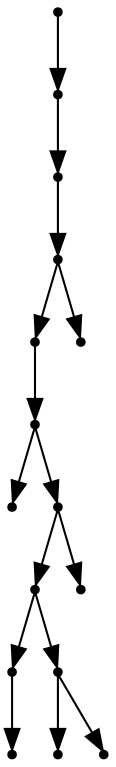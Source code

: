 digraph {
  15 [shape=point];
  14 [shape=point];
  13 [shape=point];
  12 [shape=point];
  10 [shape=point];
  9 [shape=point];
  0 [shape=point];
  8 [shape=point];
  6 [shape=point];
  2 [shape=point];
  1 [shape=point];
  5 [shape=point];
  3 [shape=point];
  4 [shape=point];
  7 [shape=point];
  11 [shape=point];
15 -> 14;
14 -> 13;
13 -> 12;
12 -> 10;
10 -> 9;
9 -> 0;
9 -> 8;
8 -> 6;
6 -> 2;
2 -> 1;
6 -> 5;
5 -> 3;
5 -> 4;
8 -> 7;
12 -> 11;
}
